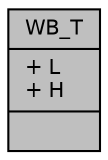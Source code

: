 digraph "WB_T"
{
  edge [fontname="Helvetica",fontsize="10",labelfontname="Helvetica",labelfontsize="10"];
  node [fontname="Helvetica",fontsize="10",shape=record];
  Node0 [label="{WB_T\n|+ L\l+ H\l|}",height=0.2,width=0.4,color="black", fillcolor="grey75", style="filled", fontcolor="black"];
}
